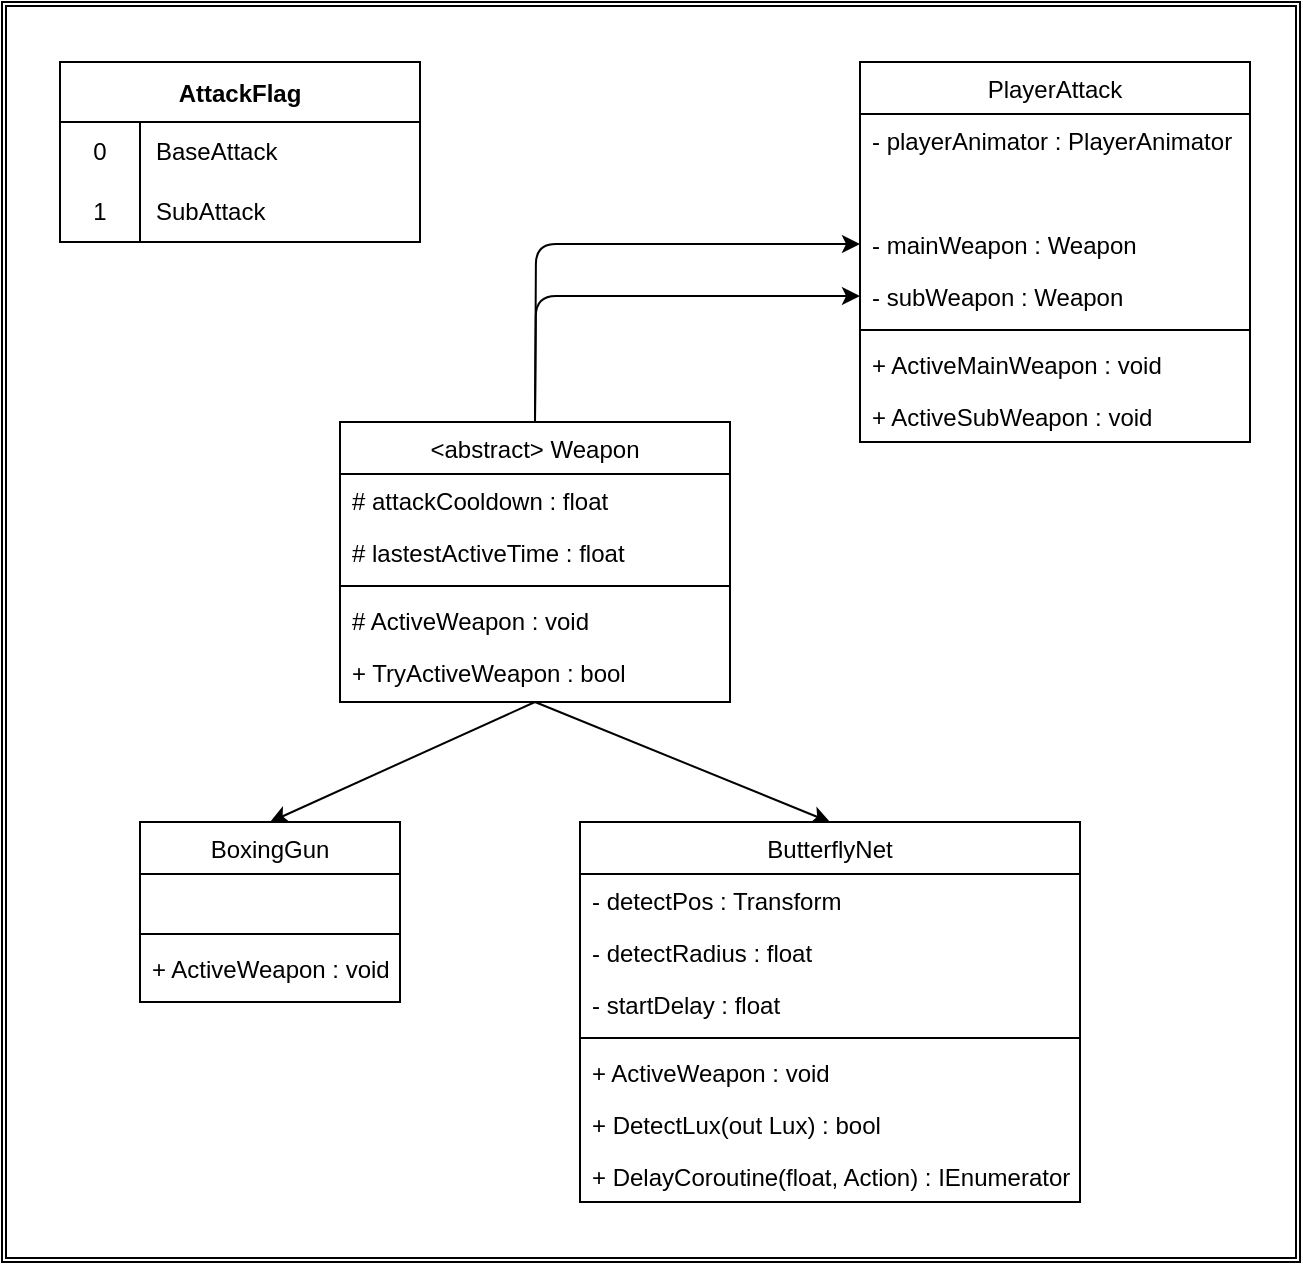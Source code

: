 <mxfile>
    <diagram id="mGqBOApeeGtkTvTiNo7e" name="페이지-1">
        <mxGraphModel dx="1193" dy="662" grid="1" gridSize="10" guides="1" tooltips="1" connect="1" arrows="1" fold="1" page="1" pageScale="1" pageWidth="1169" pageHeight="827" background="none" math="0" shadow="0">
            <root>
                <mxCell id="0"/>
                <mxCell id="1" parent="0"/>
                <mxCell id="108" value="" style="shape=ext;double=1;rounded=0;whiteSpace=wrap;html=1;fontColor=#F0F0F0;strokeColor=default;fillColor=default;" parent="1" vertex="1">
                    <mxGeometry x="11" y="80" width="649" height="630" as="geometry"/>
                </mxCell>
                <mxCell id="28" value="PlayerAttack" style="swimlane;fontStyle=0;align=center;verticalAlign=top;childLayout=stackLayout;horizontal=1;startSize=26;horizontalStack=0;resizeParent=1;resizeLast=0;collapsible=1;marginBottom=0;rounded=0;shadow=0;strokeWidth=1;spacingTop=0;" parent="1" vertex="1">
                    <mxGeometry x="440" y="110" width="195" height="190" as="geometry">
                        <mxRectangle x="220" y="90" width="160" height="26" as="alternateBounds"/>
                    </mxGeometry>
                </mxCell>
                <mxCell id="35" value="- playerAnimator : PlayerAnimator" style="text;align=left;verticalAlign=top;spacingLeft=4;spacingRight=4;overflow=hidden;rotatable=0;points=[[0,0.5],[1,0.5]];portConstraint=eastwest;rounded=0;shadow=0;html=0;" parent="28" vertex="1">
                    <mxGeometry y="26" width="195" height="26" as="geometry"/>
                </mxCell>
                <mxCell id="147" value=" " style="text;align=left;verticalAlign=top;spacingLeft=4;spacingRight=4;overflow=hidden;rotatable=0;points=[[0,0.5],[1,0.5]];portConstraint=eastwest;rounded=0;shadow=0;html=0;" parent="28" vertex="1">
                    <mxGeometry y="52" width="195" height="26" as="geometry"/>
                </mxCell>
                <mxCell id="109" value="- mainWeapon : Weapon" style="text;align=left;verticalAlign=top;spacingLeft=4;spacingRight=4;overflow=hidden;rotatable=0;points=[[0,0.5],[1,0.5]];portConstraint=eastwest;rounded=0;shadow=0;html=0;" parent="28" vertex="1">
                    <mxGeometry y="78" width="195" height="26" as="geometry"/>
                </mxCell>
                <mxCell id="148" value="- subWeapon : Weapon" style="text;align=left;verticalAlign=top;spacingLeft=4;spacingRight=4;overflow=hidden;rotatable=0;points=[[0,0.5],[1,0.5]];portConstraint=eastwest;rounded=0;shadow=0;html=0;" parent="28" vertex="1">
                    <mxGeometry y="104" width="195" height="26" as="geometry"/>
                </mxCell>
                <mxCell id="30" value="" style="line;html=1;strokeWidth=1;align=left;verticalAlign=middle;spacingTop=-1;spacingLeft=3;spacingRight=3;rotatable=0;labelPosition=right;points=[];portConstraint=eastwest;" parent="28" vertex="1">
                    <mxGeometry y="130" width="195" height="8" as="geometry"/>
                </mxCell>
                <mxCell id="33" value="+ ActiveMainWeapon : void" style="text;align=left;verticalAlign=top;spacingLeft=4;spacingRight=4;overflow=hidden;rotatable=0;points=[[0,0.5],[1,0.5]];portConstraint=eastwest;rounded=0;shadow=0;html=0;" parent="28" vertex="1">
                    <mxGeometry y="138" width="195" height="26" as="geometry"/>
                </mxCell>
                <mxCell id="111" value="+ ActiveSubWeapon : void" style="text;align=left;verticalAlign=top;spacingLeft=4;spacingRight=4;overflow=hidden;rotatable=0;points=[[0,0.5],[1,0.5]];portConstraint=eastwest;rounded=0;shadow=0;html=0;" parent="28" vertex="1">
                    <mxGeometry y="164" width="195" height="26" as="geometry"/>
                </mxCell>
                <mxCell id="189" style="edgeStyle=none;html=1;entryX=0.5;entryY=0;entryDx=0;entryDy=0;exitX=0.5;exitY=1;exitDx=0;exitDy=0;" parent="1" source="149" target="174" edge="1">
                    <mxGeometry relative="1" as="geometry"/>
                </mxCell>
                <mxCell id="190" style="edgeStyle=none;html=1;entryX=0.5;entryY=0;entryDx=0;entryDy=0;exitX=0.5;exitY=1;exitDx=0;exitDy=0;" parent="1" source="149" target="182" edge="1">
                    <mxGeometry relative="1" as="geometry"/>
                </mxCell>
                <mxCell id="191" style="edgeStyle=none;html=1;entryX=0;entryY=0.5;entryDx=0;entryDy=0;exitX=0.5;exitY=0;exitDx=0;exitDy=0;" parent="1" source="149" target="109" edge="1">
                    <mxGeometry relative="1" as="geometry">
                        <Array as="points">
                            <mxPoint x="278" y="201"/>
                        </Array>
                    </mxGeometry>
                </mxCell>
                <mxCell id="192" style="edgeStyle=none;html=1;entryX=0;entryY=0.5;entryDx=0;entryDy=0;exitX=0.5;exitY=0;exitDx=0;exitDy=0;" parent="1" source="149" target="148" edge="1">
                    <mxGeometry relative="1" as="geometry">
                        <Array as="points">
                            <mxPoint x="278" y="227"/>
                        </Array>
                    </mxGeometry>
                </mxCell>
                <mxCell id="149" value="&lt;abstract&gt; Weapon" style="swimlane;fontStyle=0;align=center;verticalAlign=top;childLayout=stackLayout;horizontal=1;startSize=26;horizontalStack=0;resizeParent=1;resizeLast=0;collapsible=1;marginBottom=0;rounded=0;shadow=0;strokeWidth=1;spacingTop=0;" parent="1" vertex="1">
                    <mxGeometry x="180" y="290" width="195" height="140" as="geometry">
                        <mxRectangle x="220" y="90" width="160" height="26" as="alternateBounds"/>
                    </mxGeometry>
                </mxCell>
                <mxCell id="150" value="# attackCooldown : float" style="text;align=left;verticalAlign=top;spacingLeft=4;spacingRight=4;overflow=hidden;rotatable=0;points=[[0,0.5],[1,0.5]];portConstraint=eastwest;rounded=0;shadow=0;html=0;" parent="149" vertex="1">
                    <mxGeometry y="26" width="195" height="26" as="geometry"/>
                </mxCell>
                <mxCell id="157" value="# lastestActiveTime : float" style="text;align=left;verticalAlign=top;spacingLeft=4;spacingRight=4;overflow=hidden;rotatable=0;points=[[0,0.5],[1,0.5]];portConstraint=eastwest;rounded=0;shadow=0;html=0;" parent="149" vertex="1">
                    <mxGeometry y="52" width="195" height="26" as="geometry"/>
                </mxCell>
                <mxCell id="154" value="" style="line;html=1;strokeWidth=1;align=left;verticalAlign=middle;spacingTop=-1;spacingLeft=3;spacingRight=3;rotatable=0;labelPosition=right;points=[];portConstraint=eastwest;" parent="149" vertex="1">
                    <mxGeometry y="78" width="195" height="8" as="geometry"/>
                </mxCell>
                <mxCell id="155" value="# ActiveWeapon : void" style="text;align=left;verticalAlign=top;spacingLeft=4;spacingRight=4;overflow=hidden;rotatable=0;points=[[0,0.5],[1,0.5]];portConstraint=eastwest;rounded=0;shadow=0;html=0;" parent="149" vertex="1">
                    <mxGeometry y="86" width="195" height="26" as="geometry"/>
                </mxCell>
                <mxCell id="156" value="+ TryActiveWeapon : bool" style="text;align=left;verticalAlign=top;spacingLeft=4;spacingRight=4;overflow=hidden;rotatable=0;points=[[0,0.5],[1,0.5]];portConstraint=eastwest;rounded=0;shadow=0;html=0;" parent="149" vertex="1">
                    <mxGeometry y="112" width="195" height="26" as="geometry"/>
                </mxCell>
                <mxCell id="158" value="AttackFlag" style="shape=table;startSize=30;container=1;collapsible=0;childLayout=tableLayout;fixedRows=1;rowLines=0;fontStyle=1;" parent="1" vertex="1">
                    <mxGeometry x="40" y="110" width="180" height="90" as="geometry"/>
                </mxCell>
                <mxCell id="162" value="" style="shape=tableRow;horizontal=0;startSize=0;swimlaneHead=0;swimlaneBody=0;top=0;left=0;bottom=0;right=0;collapsible=0;dropTarget=0;fillColor=none;points=[[0,0.5],[1,0.5]];portConstraint=eastwest;" parent="158" vertex="1">
                    <mxGeometry y="30" width="180" height="30" as="geometry"/>
                </mxCell>
                <mxCell id="163" value="0" style="shape=partialRectangle;html=1;whiteSpace=wrap;connectable=0;fillColor=none;top=0;left=0;bottom=0;right=0;overflow=hidden;" parent="162" vertex="1">
                    <mxGeometry width="40" height="30" as="geometry">
                        <mxRectangle width="40" height="30" as="alternateBounds"/>
                    </mxGeometry>
                </mxCell>
                <mxCell id="164" value="BaseAttack" style="shape=partialRectangle;html=1;whiteSpace=wrap;connectable=0;fillColor=none;top=0;left=0;bottom=0;right=0;align=left;spacingLeft=6;overflow=hidden;" parent="162" vertex="1">
                    <mxGeometry x="40" width="140" height="30" as="geometry">
                        <mxRectangle width="140" height="30" as="alternateBounds"/>
                    </mxGeometry>
                </mxCell>
                <mxCell id="159" value="" style="shape=tableRow;horizontal=0;startSize=0;swimlaneHead=0;swimlaneBody=0;top=0;left=0;bottom=0;right=0;collapsible=0;dropTarget=0;fillColor=none;points=[[0,0.5],[1,0.5]];portConstraint=eastwest;" parent="158" vertex="1">
                    <mxGeometry y="60" width="180" height="30" as="geometry"/>
                </mxCell>
                <mxCell id="160" value="1" style="shape=partialRectangle;html=1;whiteSpace=wrap;connectable=0;fillColor=none;top=0;left=0;bottom=0;right=0;overflow=hidden;pointerEvents=1;" parent="159" vertex="1">
                    <mxGeometry width="40" height="30" as="geometry">
                        <mxRectangle width="40" height="30" as="alternateBounds"/>
                    </mxGeometry>
                </mxCell>
                <mxCell id="161" value="SubAttack" style="shape=partialRectangle;html=1;whiteSpace=wrap;connectable=0;fillColor=none;top=0;left=0;bottom=0;right=0;align=left;spacingLeft=6;overflow=hidden;" parent="159" vertex="1">
                    <mxGeometry x="40" width="140" height="30" as="geometry">
                        <mxRectangle width="140" height="30" as="alternateBounds"/>
                    </mxGeometry>
                </mxCell>
                <mxCell id="174" value="BoxingGun" style="swimlane;fontStyle=0;align=center;verticalAlign=top;childLayout=stackLayout;horizontal=1;startSize=26;horizontalStack=0;resizeParent=1;resizeLast=0;collapsible=1;marginBottom=0;rounded=0;shadow=0;strokeWidth=1;spacingTop=0;" parent="1" vertex="1">
                    <mxGeometry x="80" y="490" width="130" height="90" as="geometry">
                        <mxRectangle x="220" y="90" width="160" height="26" as="alternateBounds"/>
                    </mxGeometry>
                </mxCell>
                <mxCell id="176" value=" " style="text;align=left;verticalAlign=top;spacingLeft=4;spacingRight=4;overflow=hidden;rotatable=0;points=[[0,0.5],[1,0.5]];portConstraint=eastwest;rounded=0;shadow=0;html=0;" parent="174" vertex="1">
                    <mxGeometry y="26" width="130" height="26" as="geometry"/>
                </mxCell>
                <mxCell id="179" value="" style="line;html=1;strokeWidth=1;align=left;verticalAlign=middle;spacingTop=-1;spacingLeft=3;spacingRight=3;rotatable=0;labelPosition=right;points=[];portConstraint=eastwest;" parent="174" vertex="1">
                    <mxGeometry y="52" width="130" height="8" as="geometry"/>
                </mxCell>
                <mxCell id="180" value="+ ActiveWeapon : void" style="text;align=left;verticalAlign=top;spacingLeft=4;spacingRight=4;overflow=hidden;rotatable=0;points=[[0,0.5],[1,0.5]];portConstraint=eastwest;rounded=0;shadow=0;html=0;" parent="174" vertex="1">
                    <mxGeometry y="60" width="130" height="26" as="geometry"/>
                </mxCell>
                <mxCell id="182" value="ButterflyNet" style="swimlane;fontStyle=0;align=center;verticalAlign=top;childLayout=stackLayout;horizontal=1;startSize=26;horizontalStack=0;resizeParent=1;resizeLast=0;collapsible=1;marginBottom=0;rounded=0;shadow=0;strokeWidth=1;spacingTop=0;" parent="1" vertex="1">
                    <mxGeometry x="300" y="490" width="250" height="190" as="geometry">
                        <mxRectangle x="220" y="90" width="160" height="26" as="alternateBounds"/>
                    </mxGeometry>
                </mxCell>
                <mxCell id="183" value="- detectPos : Transform" style="text;align=left;verticalAlign=top;spacingLeft=4;spacingRight=4;overflow=hidden;rotatable=0;points=[[0,0.5],[1,0.5]];portConstraint=eastwest;rounded=0;shadow=0;html=0;" parent="182" vertex="1">
                    <mxGeometry y="26" width="250" height="26" as="geometry"/>
                </mxCell>
                <mxCell id="193" value="- detectRadius : float" style="text;align=left;verticalAlign=top;spacingLeft=4;spacingRight=4;overflow=hidden;rotatable=0;points=[[0,0.5],[1,0.5]];portConstraint=eastwest;rounded=0;shadow=0;html=0;" vertex="1" parent="182">
                    <mxGeometry y="52" width="250" height="26" as="geometry"/>
                </mxCell>
                <mxCell id="194" value="- startDelay : float" style="text;align=left;verticalAlign=top;spacingLeft=4;spacingRight=4;overflow=hidden;rotatable=0;points=[[0,0.5],[1,0.5]];portConstraint=eastwest;rounded=0;shadow=0;html=0;" vertex="1" parent="182">
                    <mxGeometry y="78" width="250" height="26" as="geometry"/>
                </mxCell>
                <mxCell id="184" value="" style="line;html=1;strokeWidth=1;align=left;verticalAlign=middle;spacingTop=-1;spacingLeft=3;spacingRight=3;rotatable=0;labelPosition=right;points=[];portConstraint=eastwest;" parent="182" vertex="1">
                    <mxGeometry y="104" width="250" height="8" as="geometry"/>
                </mxCell>
                <mxCell id="185" value="+ ActiveWeapon : void" style="text;align=left;verticalAlign=top;spacingLeft=4;spacingRight=4;overflow=hidden;rotatable=0;points=[[0,0.5],[1,0.5]];portConstraint=eastwest;rounded=0;shadow=0;html=0;" parent="182" vertex="1">
                    <mxGeometry y="112" width="250" height="26" as="geometry"/>
                </mxCell>
                <mxCell id="201" value="+ DetectLux(out Lux) : bool" style="text;align=left;verticalAlign=top;spacingLeft=4;spacingRight=4;overflow=hidden;rotatable=0;points=[[0,0.5],[1,0.5]];portConstraint=eastwest;rounded=0;shadow=0;html=0;" vertex="1" parent="182">
                    <mxGeometry y="138" width="250" height="26" as="geometry"/>
                </mxCell>
                <mxCell id="202" value="+ DelayCoroutine(float, Action) : IEnumerator" style="text;align=left;verticalAlign=top;spacingLeft=4;spacingRight=4;overflow=hidden;rotatable=0;points=[[0,0.5],[1,0.5]];portConstraint=eastwest;rounded=0;shadow=0;html=0;" vertex="1" parent="182">
                    <mxGeometry y="164" width="250" height="26" as="geometry"/>
                </mxCell>
            </root>
        </mxGraphModel>
    </diagram>
</mxfile>